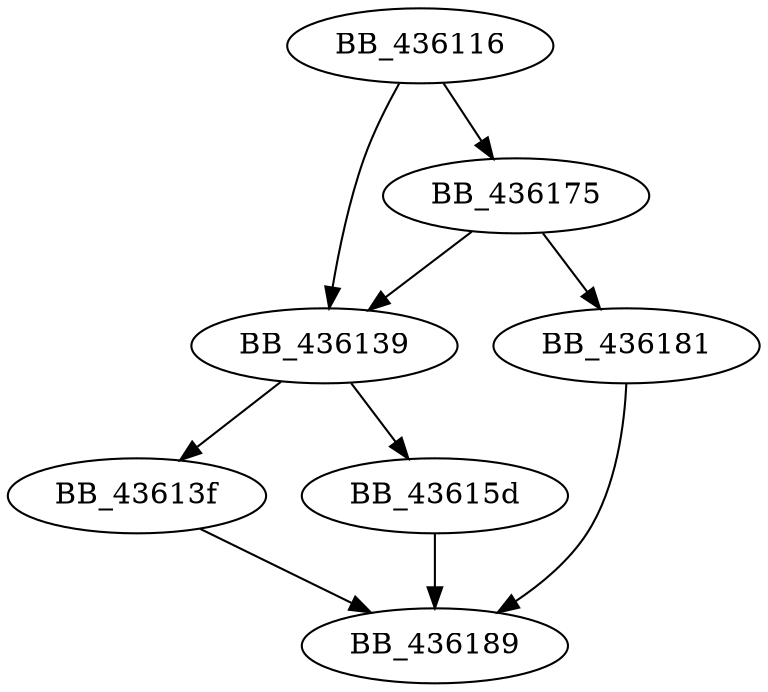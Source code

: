 DiGraph __ftol2{
BB_436116->BB_436139
BB_436116->BB_436175
BB_436139->BB_43613f
BB_436139->BB_43615d
BB_43613f->BB_436189
BB_43615d->BB_436189
BB_436175->BB_436139
BB_436175->BB_436181
BB_436181->BB_436189
}
